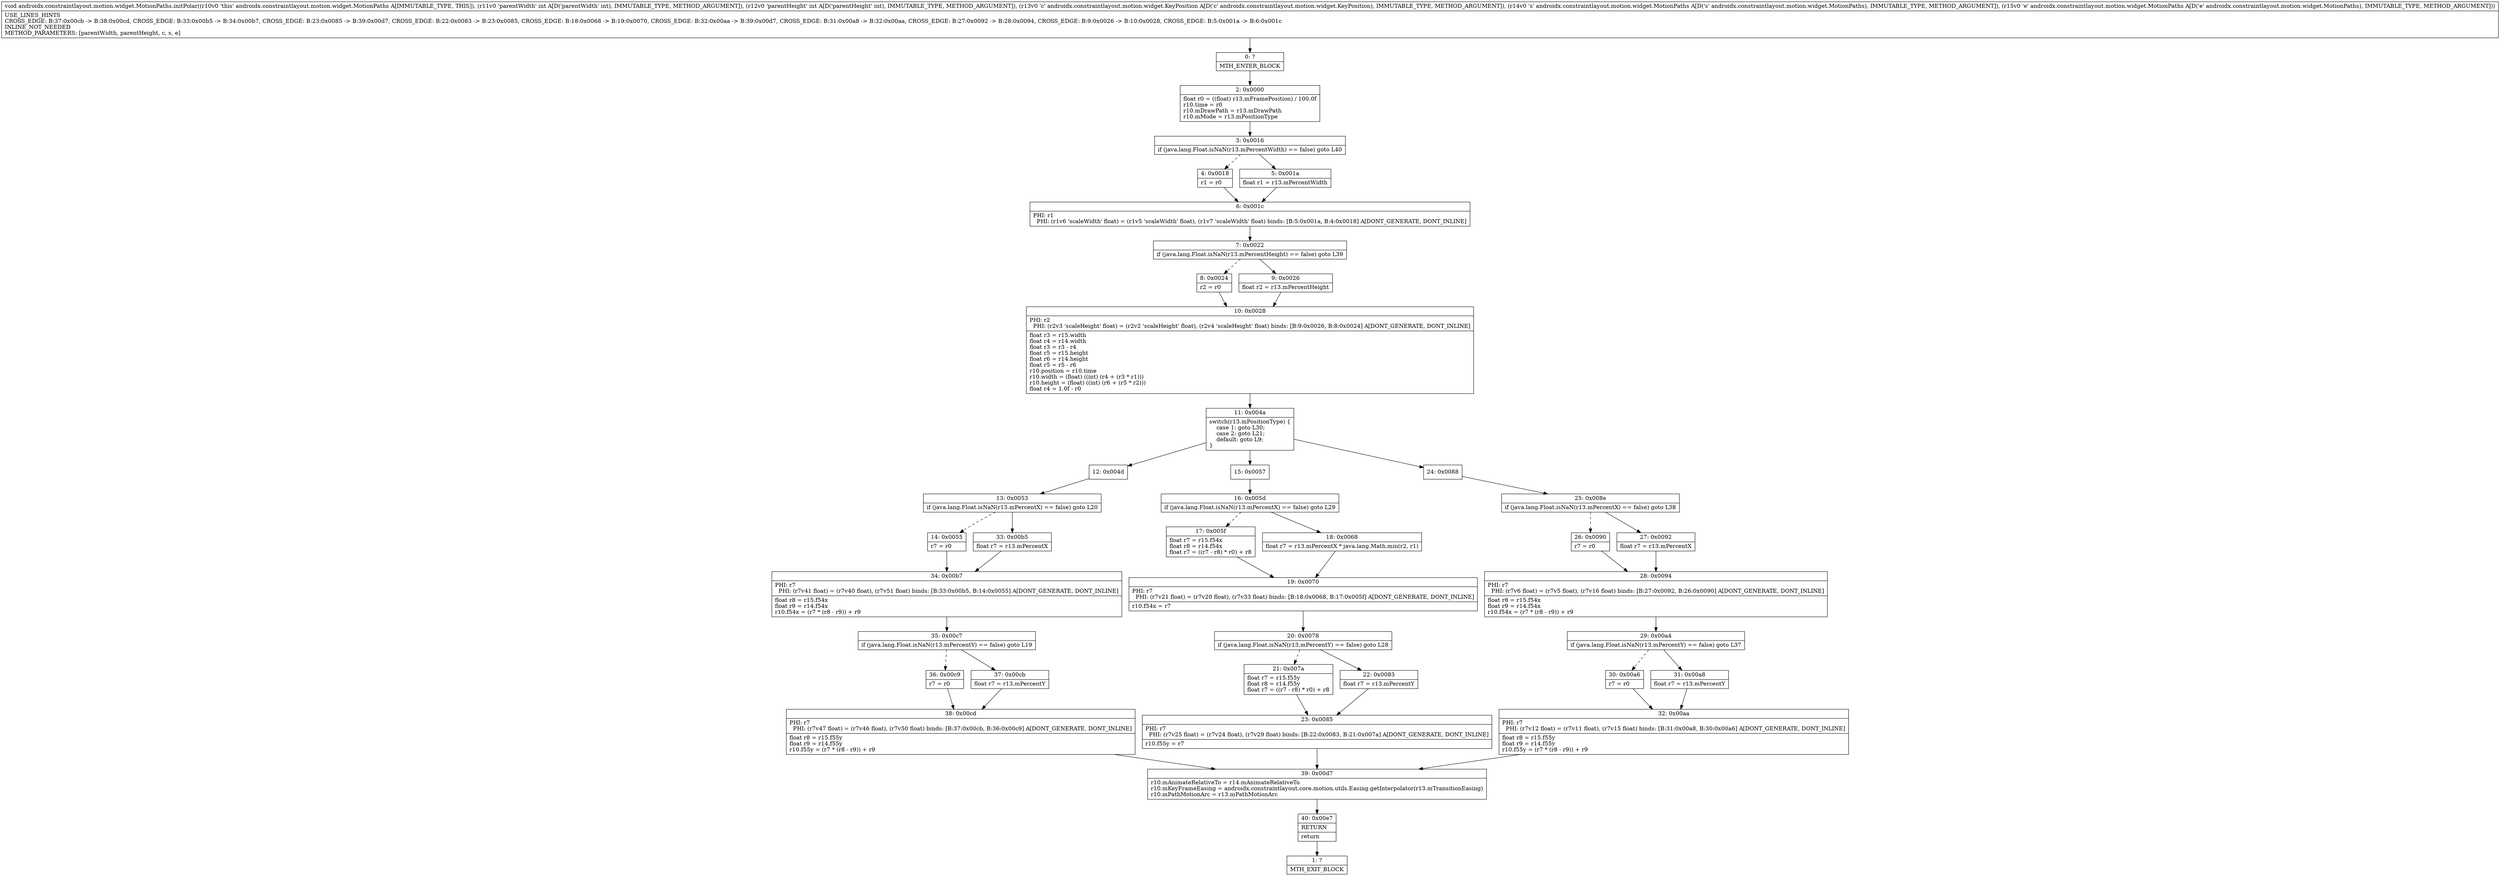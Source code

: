digraph "CFG forandroidx.constraintlayout.motion.widget.MotionPaths.initPolar(IILandroidx\/constraintlayout\/motion\/widget\/KeyPosition;Landroidx\/constraintlayout\/motion\/widget\/MotionPaths;Landroidx\/constraintlayout\/motion\/widget\/MotionPaths;)V" {
Node_0 [shape=record,label="{0\:\ ?|MTH_ENTER_BLOCK\l}"];
Node_2 [shape=record,label="{2\:\ 0x0000|float r0 = ((float) r13.mFramePosition) \/ 100.0f\lr10.time = r0\lr10.mDrawPath = r13.mDrawPath\lr10.mMode = r13.mPositionType\l}"];
Node_3 [shape=record,label="{3\:\ 0x0016|if (java.lang.Float.isNaN(r13.mPercentWidth) == false) goto L40\l}"];
Node_4 [shape=record,label="{4\:\ 0x0018|r1 = r0\l}"];
Node_6 [shape=record,label="{6\:\ 0x001c|PHI: r1 \l  PHI: (r1v6 'scaleWidth' float) = (r1v5 'scaleWidth' float), (r1v7 'scaleWidth' float) binds: [B:5:0x001a, B:4:0x0018] A[DONT_GENERATE, DONT_INLINE]\l}"];
Node_7 [shape=record,label="{7\:\ 0x0022|if (java.lang.Float.isNaN(r13.mPercentHeight) == false) goto L39\l}"];
Node_8 [shape=record,label="{8\:\ 0x0024|r2 = r0\l}"];
Node_10 [shape=record,label="{10\:\ 0x0028|PHI: r2 \l  PHI: (r2v3 'scaleHeight' float) = (r2v2 'scaleHeight' float), (r2v4 'scaleHeight' float) binds: [B:9:0x0026, B:8:0x0024] A[DONT_GENERATE, DONT_INLINE]\l|float r3 = r15.width\lfloat r4 = r14.width\lfloat r3 = r3 \- r4\lfloat r5 = r15.height\lfloat r6 = r14.height\lfloat r5 = r5 \- r6\lr10.position = r10.time\lr10.width = (float) ((int) (r4 + (r3 * r1)))\lr10.height = (float) ((int) (r6 + (r5 * r2)))\lfloat r4 = 1.0f \- r0\l}"];
Node_11 [shape=record,label="{11\:\ 0x004a|switch(r13.mPositionType) \{\l    case 1: goto L30;\l    case 2: goto L21;\l    default: goto L9;\l\}\l}"];
Node_12 [shape=record,label="{12\:\ 0x004d}"];
Node_13 [shape=record,label="{13\:\ 0x0053|if (java.lang.Float.isNaN(r13.mPercentX) == false) goto L20\l}"];
Node_14 [shape=record,label="{14\:\ 0x0055|r7 = r0\l}"];
Node_34 [shape=record,label="{34\:\ 0x00b7|PHI: r7 \l  PHI: (r7v41 float) = (r7v40 float), (r7v51 float) binds: [B:33:0x00b5, B:14:0x0055] A[DONT_GENERATE, DONT_INLINE]\l|float r8 = r15.f54x\lfloat r9 = r14.f54x\lr10.f54x = (r7 * (r8 \- r9)) + r9\l}"];
Node_35 [shape=record,label="{35\:\ 0x00c7|if (java.lang.Float.isNaN(r13.mPercentY) == false) goto L19\l}"];
Node_36 [shape=record,label="{36\:\ 0x00c9|r7 = r0\l}"];
Node_38 [shape=record,label="{38\:\ 0x00cd|PHI: r7 \l  PHI: (r7v47 float) = (r7v46 float), (r7v50 float) binds: [B:37:0x00cb, B:36:0x00c9] A[DONT_GENERATE, DONT_INLINE]\l|float r8 = r15.f55y\lfloat r9 = r14.f55y\lr10.f55y = (r7 * (r8 \- r9)) + r9\l}"];
Node_39 [shape=record,label="{39\:\ 0x00d7|r10.mAnimateRelativeTo = r14.mAnimateRelativeTo\lr10.mKeyFrameEasing = androidx.constraintlayout.core.motion.utils.Easing.getInterpolator(r13.mTransitionEasing)\lr10.mPathMotionArc = r13.mPathMotionArc\l}"];
Node_40 [shape=record,label="{40\:\ 0x00e7|RETURN\l|return\l}"];
Node_1 [shape=record,label="{1\:\ ?|MTH_EXIT_BLOCK\l}"];
Node_37 [shape=record,label="{37\:\ 0x00cb|float r7 = r13.mPercentY\l}"];
Node_33 [shape=record,label="{33\:\ 0x00b5|float r7 = r13.mPercentX\l}"];
Node_15 [shape=record,label="{15\:\ 0x0057}"];
Node_16 [shape=record,label="{16\:\ 0x005d|if (java.lang.Float.isNaN(r13.mPercentX) == false) goto L29\l}"];
Node_17 [shape=record,label="{17\:\ 0x005f|float r7 = r15.f54x\lfloat r8 = r14.f54x\lfloat r7 = ((r7 \- r8) * r0) + r8\l}"];
Node_19 [shape=record,label="{19\:\ 0x0070|PHI: r7 \l  PHI: (r7v21 float) = (r7v20 float), (r7v33 float) binds: [B:18:0x0068, B:17:0x005f] A[DONT_GENERATE, DONT_INLINE]\l|r10.f54x = r7\l}"];
Node_20 [shape=record,label="{20\:\ 0x0078|if (java.lang.Float.isNaN(r13.mPercentY) == false) goto L28\l}"];
Node_21 [shape=record,label="{21\:\ 0x007a|float r7 = r15.f55y\lfloat r8 = r14.f55y\lfloat r7 = ((r7 \- r8) * r0) + r8\l}"];
Node_23 [shape=record,label="{23\:\ 0x0085|PHI: r7 \l  PHI: (r7v25 float) = (r7v24 float), (r7v29 float) binds: [B:22:0x0083, B:21:0x007a] A[DONT_GENERATE, DONT_INLINE]\l|r10.f55y = r7\l}"];
Node_22 [shape=record,label="{22\:\ 0x0083|float r7 = r13.mPercentY\l}"];
Node_18 [shape=record,label="{18\:\ 0x0068|float r7 = r13.mPercentX * java.lang.Math.min(r2, r1)\l}"];
Node_24 [shape=record,label="{24\:\ 0x0088}"];
Node_25 [shape=record,label="{25\:\ 0x008e|if (java.lang.Float.isNaN(r13.mPercentX) == false) goto L38\l}"];
Node_26 [shape=record,label="{26\:\ 0x0090|r7 = r0\l}"];
Node_28 [shape=record,label="{28\:\ 0x0094|PHI: r7 \l  PHI: (r7v6 float) = (r7v5 float), (r7v16 float) binds: [B:27:0x0092, B:26:0x0090] A[DONT_GENERATE, DONT_INLINE]\l|float r8 = r15.f54x\lfloat r9 = r14.f54x\lr10.f54x = (r7 * (r8 \- r9)) + r9\l}"];
Node_29 [shape=record,label="{29\:\ 0x00a4|if (java.lang.Float.isNaN(r13.mPercentY) == false) goto L37\l}"];
Node_30 [shape=record,label="{30\:\ 0x00a6|r7 = r0\l}"];
Node_32 [shape=record,label="{32\:\ 0x00aa|PHI: r7 \l  PHI: (r7v12 float) = (r7v11 float), (r7v15 float) binds: [B:31:0x00a8, B:30:0x00a6] A[DONT_GENERATE, DONT_INLINE]\l|float r8 = r15.f55y\lfloat r9 = r14.f55y\lr10.f55y = (r7 * (r8 \- r9)) + r9\l}"];
Node_31 [shape=record,label="{31\:\ 0x00a8|float r7 = r13.mPercentY\l}"];
Node_27 [shape=record,label="{27\:\ 0x0092|float r7 = r13.mPercentX\l}"];
Node_9 [shape=record,label="{9\:\ 0x0026|float r2 = r13.mPercentHeight\l}"];
Node_5 [shape=record,label="{5\:\ 0x001a|float r1 = r13.mPercentWidth\l}"];
MethodNode[shape=record,label="{void androidx.constraintlayout.motion.widget.MotionPaths.initPolar((r10v0 'this' androidx.constraintlayout.motion.widget.MotionPaths A[IMMUTABLE_TYPE, THIS]), (r11v0 'parentWidth' int A[D('parentWidth' int), IMMUTABLE_TYPE, METHOD_ARGUMENT]), (r12v0 'parentHeight' int A[D('parentHeight' int), IMMUTABLE_TYPE, METHOD_ARGUMENT]), (r13v0 'c' androidx.constraintlayout.motion.widget.KeyPosition A[D('c' androidx.constraintlayout.motion.widget.KeyPosition), IMMUTABLE_TYPE, METHOD_ARGUMENT]), (r14v0 's' androidx.constraintlayout.motion.widget.MotionPaths A[D('s' androidx.constraintlayout.motion.widget.MotionPaths), IMMUTABLE_TYPE, METHOD_ARGUMENT]), (r15v0 'e' androidx.constraintlayout.motion.widget.MotionPaths A[D('e' androidx.constraintlayout.motion.widget.MotionPaths), IMMUTABLE_TYPE, METHOD_ARGUMENT]))  | USE_LINES_HINTS\lCROSS_EDGE: B:37:0x00cb \-\> B:38:0x00cd, CROSS_EDGE: B:33:0x00b5 \-\> B:34:0x00b7, CROSS_EDGE: B:23:0x0085 \-\> B:39:0x00d7, CROSS_EDGE: B:22:0x0083 \-\> B:23:0x0085, CROSS_EDGE: B:18:0x0068 \-\> B:19:0x0070, CROSS_EDGE: B:32:0x00aa \-\> B:39:0x00d7, CROSS_EDGE: B:31:0x00a8 \-\> B:32:0x00aa, CROSS_EDGE: B:27:0x0092 \-\> B:28:0x0094, CROSS_EDGE: B:9:0x0026 \-\> B:10:0x0028, CROSS_EDGE: B:5:0x001a \-\> B:6:0x001c\lINLINE_NOT_NEEDED\lMETHOD_PARAMETERS: [parentWidth, parentHeight, c, s, e]\l}"];
MethodNode -> Node_0;Node_0 -> Node_2;
Node_2 -> Node_3;
Node_3 -> Node_4[style=dashed];
Node_3 -> Node_5;
Node_4 -> Node_6;
Node_6 -> Node_7;
Node_7 -> Node_8[style=dashed];
Node_7 -> Node_9;
Node_8 -> Node_10;
Node_10 -> Node_11;
Node_11 -> Node_12;
Node_11 -> Node_15;
Node_11 -> Node_24;
Node_12 -> Node_13;
Node_13 -> Node_14[style=dashed];
Node_13 -> Node_33;
Node_14 -> Node_34;
Node_34 -> Node_35;
Node_35 -> Node_36[style=dashed];
Node_35 -> Node_37;
Node_36 -> Node_38;
Node_38 -> Node_39;
Node_39 -> Node_40;
Node_40 -> Node_1;
Node_37 -> Node_38;
Node_33 -> Node_34;
Node_15 -> Node_16;
Node_16 -> Node_17[style=dashed];
Node_16 -> Node_18;
Node_17 -> Node_19;
Node_19 -> Node_20;
Node_20 -> Node_21[style=dashed];
Node_20 -> Node_22;
Node_21 -> Node_23;
Node_23 -> Node_39;
Node_22 -> Node_23;
Node_18 -> Node_19;
Node_24 -> Node_25;
Node_25 -> Node_26[style=dashed];
Node_25 -> Node_27;
Node_26 -> Node_28;
Node_28 -> Node_29;
Node_29 -> Node_30[style=dashed];
Node_29 -> Node_31;
Node_30 -> Node_32;
Node_32 -> Node_39;
Node_31 -> Node_32;
Node_27 -> Node_28;
Node_9 -> Node_10;
Node_5 -> Node_6;
}

